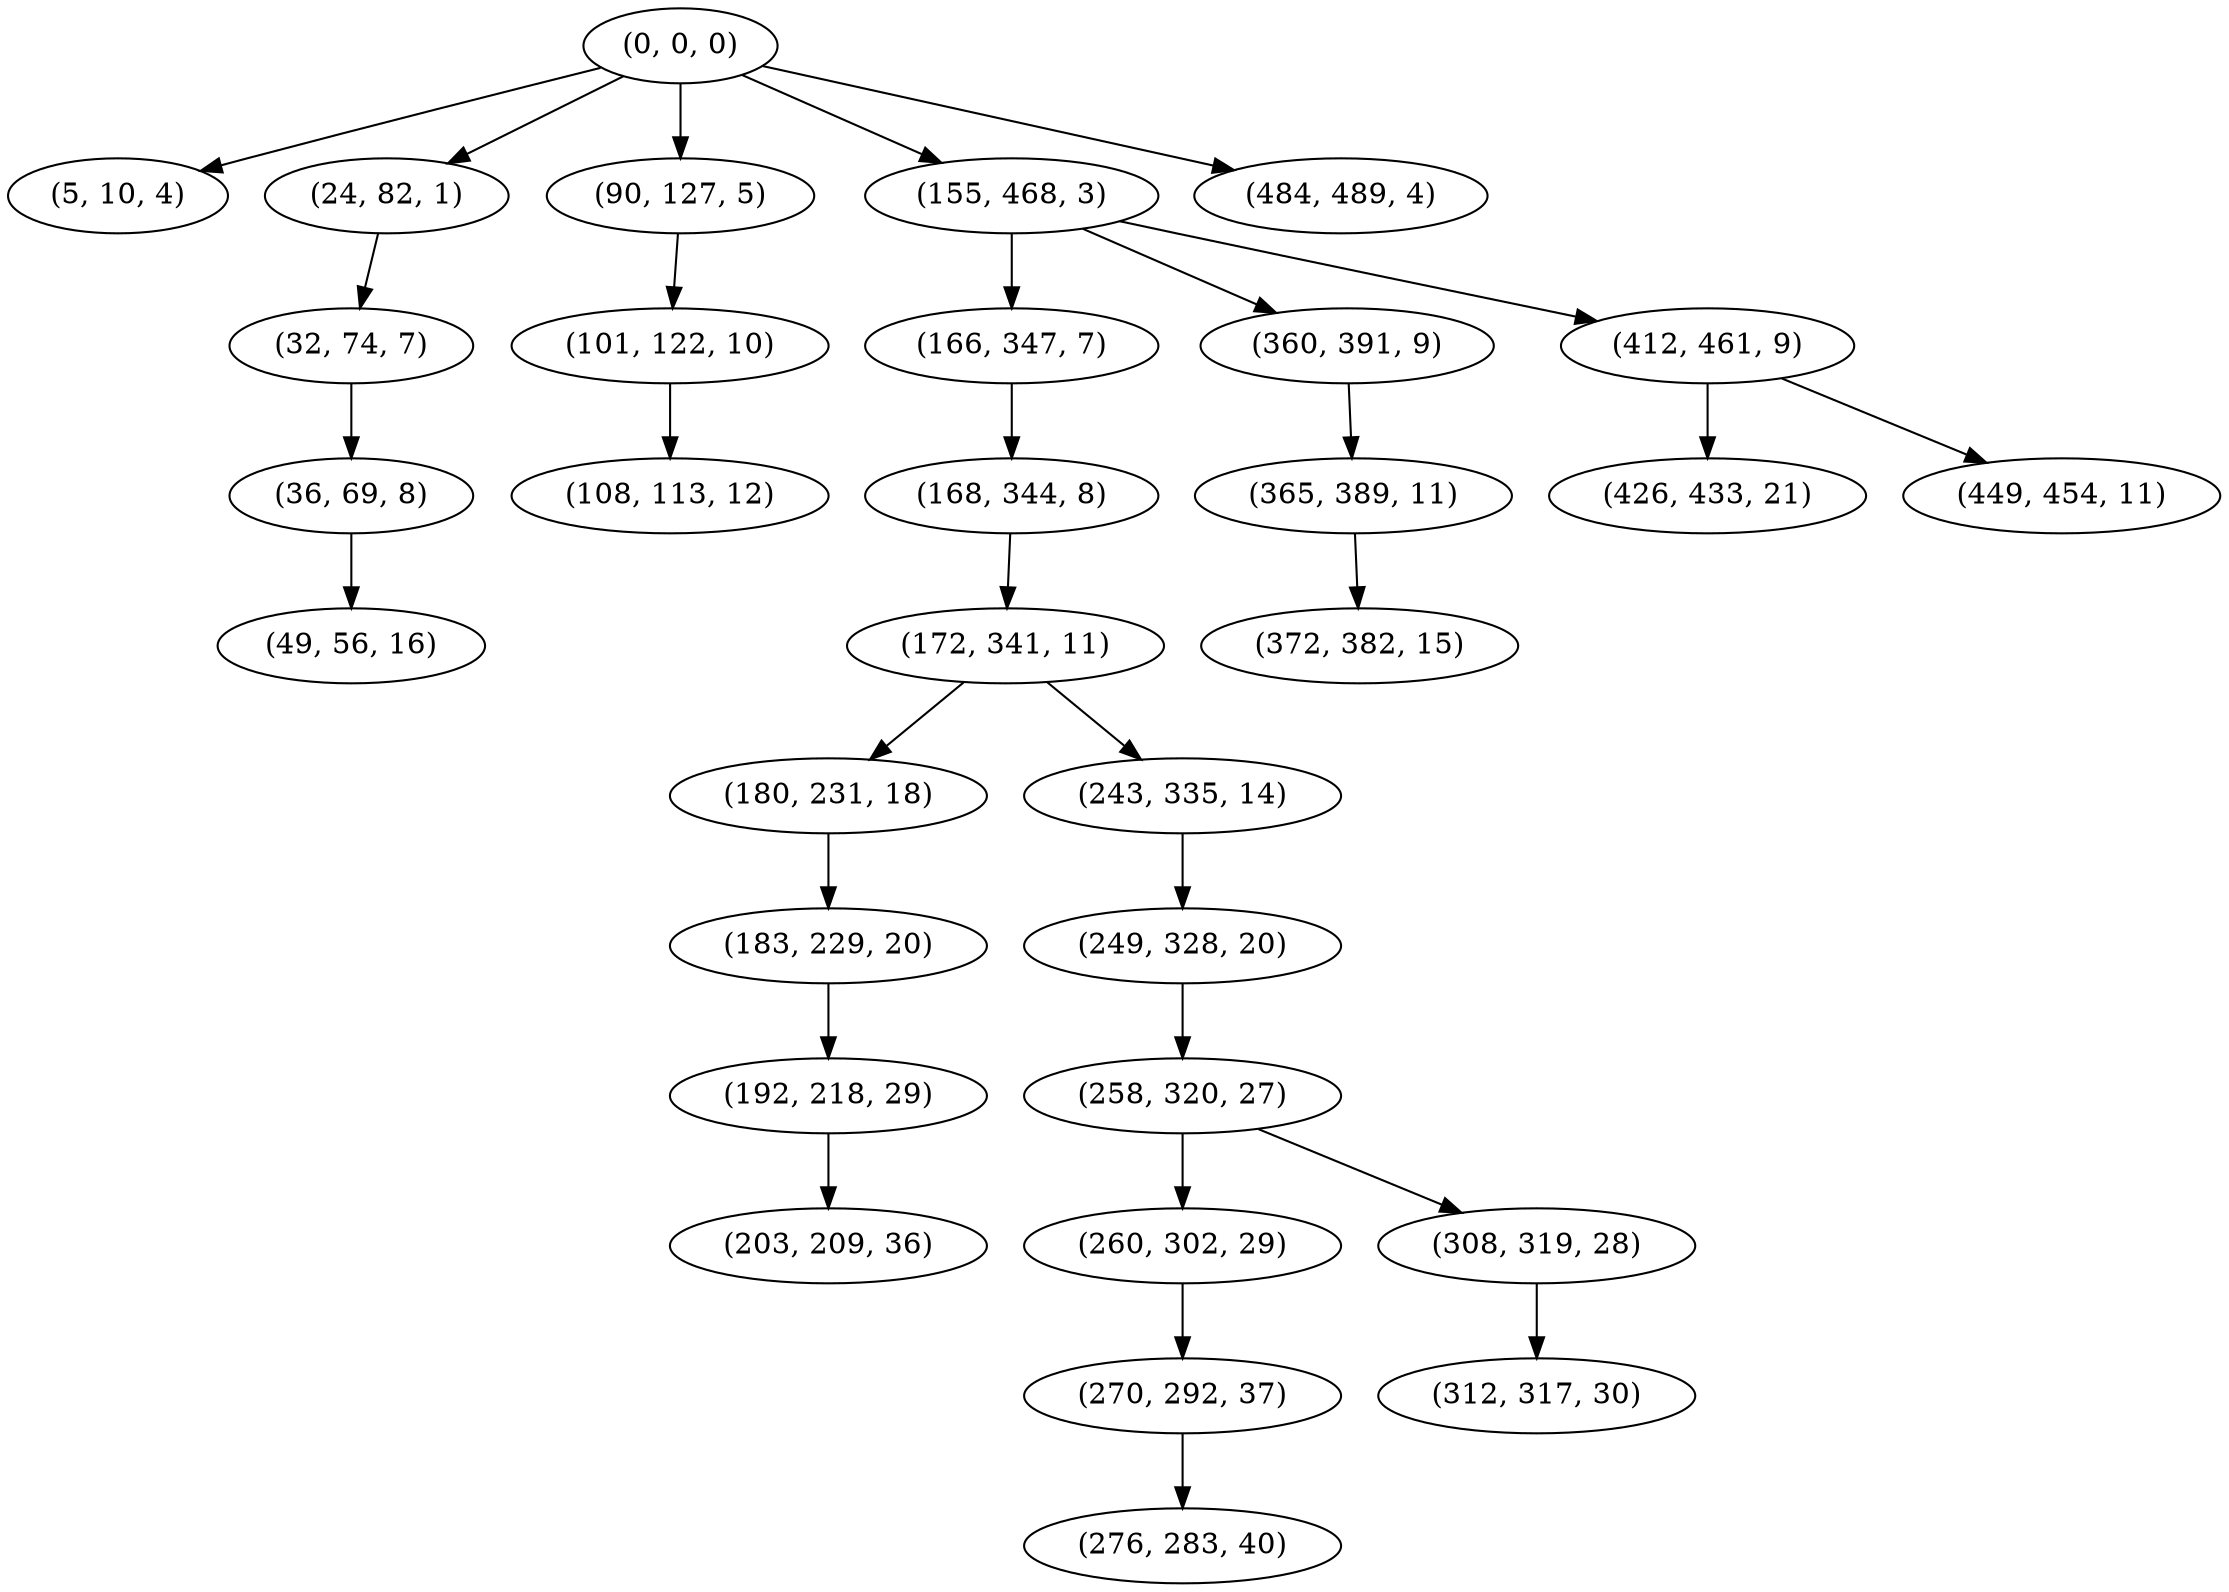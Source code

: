 digraph tree {
    "(0, 0, 0)";
    "(5, 10, 4)";
    "(24, 82, 1)";
    "(32, 74, 7)";
    "(36, 69, 8)";
    "(49, 56, 16)";
    "(90, 127, 5)";
    "(101, 122, 10)";
    "(108, 113, 12)";
    "(155, 468, 3)";
    "(166, 347, 7)";
    "(168, 344, 8)";
    "(172, 341, 11)";
    "(180, 231, 18)";
    "(183, 229, 20)";
    "(192, 218, 29)";
    "(203, 209, 36)";
    "(243, 335, 14)";
    "(249, 328, 20)";
    "(258, 320, 27)";
    "(260, 302, 29)";
    "(270, 292, 37)";
    "(276, 283, 40)";
    "(308, 319, 28)";
    "(312, 317, 30)";
    "(360, 391, 9)";
    "(365, 389, 11)";
    "(372, 382, 15)";
    "(412, 461, 9)";
    "(426, 433, 21)";
    "(449, 454, 11)";
    "(484, 489, 4)";
    "(0, 0, 0)" -> "(5, 10, 4)";
    "(0, 0, 0)" -> "(24, 82, 1)";
    "(0, 0, 0)" -> "(90, 127, 5)";
    "(0, 0, 0)" -> "(155, 468, 3)";
    "(0, 0, 0)" -> "(484, 489, 4)";
    "(24, 82, 1)" -> "(32, 74, 7)";
    "(32, 74, 7)" -> "(36, 69, 8)";
    "(36, 69, 8)" -> "(49, 56, 16)";
    "(90, 127, 5)" -> "(101, 122, 10)";
    "(101, 122, 10)" -> "(108, 113, 12)";
    "(155, 468, 3)" -> "(166, 347, 7)";
    "(155, 468, 3)" -> "(360, 391, 9)";
    "(155, 468, 3)" -> "(412, 461, 9)";
    "(166, 347, 7)" -> "(168, 344, 8)";
    "(168, 344, 8)" -> "(172, 341, 11)";
    "(172, 341, 11)" -> "(180, 231, 18)";
    "(172, 341, 11)" -> "(243, 335, 14)";
    "(180, 231, 18)" -> "(183, 229, 20)";
    "(183, 229, 20)" -> "(192, 218, 29)";
    "(192, 218, 29)" -> "(203, 209, 36)";
    "(243, 335, 14)" -> "(249, 328, 20)";
    "(249, 328, 20)" -> "(258, 320, 27)";
    "(258, 320, 27)" -> "(260, 302, 29)";
    "(258, 320, 27)" -> "(308, 319, 28)";
    "(260, 302, 29)" -> "(270, 292, 37)";
    "(270, 292, 37)" -> "(276, 283, 40)";
    "(308, 319, 28)" -> "(312, 317, 30)";
    "(360, 391, 9)" -> "(365, 389, 11)";
    "(365, 389, 11)" -> "(372, 382, 15)";
    "(412, 461, 9)" -> "(426, 433, 21)";
    "(412, 461, 9)" -> "(449, 454, 11)";
}
